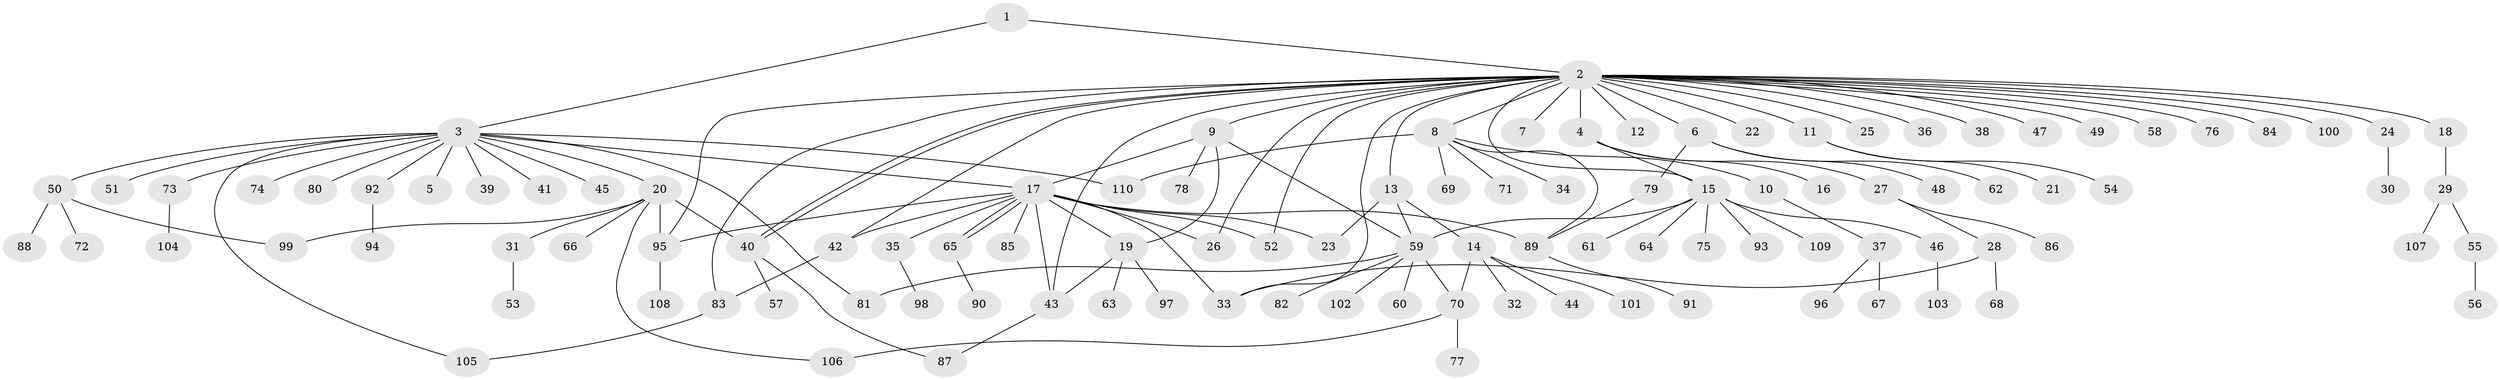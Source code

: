 // coarse degree distribution, {2: 0.17647058823529413, 29: 0.011764705882352941, 18: 0.011764705882352941, 5: 0.023529411764705882, 1: 0.5882352941176471, 3: 0.07058823529411765, 6: 0.011764705882352941, 4: 0.058823529411764705, 8: 0.011764705882352941, 16: 0.011764705882352941, 7: 0.011764705882352941, 10: 0.011764705882352941}
// Generated by graph-tools (version 1.1) at 2025/41/03/06/25 10:41:50]
// undirected, 110 vertices, 137 edges
graph export_dot {
graph [start="1"]
  node [color=gray90,style=filled];
  1;
  2;
  3;
  4;
  5;
  6;
  7;
  8;
  9;
  10;
  11;
  12;
  13;
  14;
  15;
  16;
  17;
  18;
  19;
  20;
  21;
  22;
  23;
  24;
  25;
  26;
  27;
  28;
  29;
  30;
  31;
  32;
  33;
  34;
  35;
  36;
  37;
  38;
  39;
  40;
  41;
  42;
  43;
  44;
  45;
  46;
  47;
  48;
  49;
  50;
  51;
  52;
  53;
  54;
  55;
  56;
  57;
  58;
  59;
  60;
  61;
  62;
  63;
  64;
  65;
  66;
  67;
  68;
  69;
  70;
  71;
  72;
  73;
  74;
  75;
  76;
  77;
  78;
  79;
  80;
  81;
  82;
  83;
  84;
  85;
  86;
  87;
  88;
  89;
  90;
  91;
  92;
  93;
  94;
  95;
  96;
  97;
  98;
  99;
  100;
  101;
  102;
  103;
  104;
  105;
  106;
  107;
  108;
  109;
  110;
  1 -- 2;
  1 -- 3;
  2 -- 4;
  2 -- 6;
  2 -- 7;
  2 -- 8;
  2 -- 9;
  2 -- 11;
  2 -- 12;
  2 -- 13;
  2 -- 15;
  2 -- 18;
  2 -- 22;
  2 -- 24;
  2 -- 25;
  2 -- 26;
  2 -- 33;
  2 -- 36;
  2 -- 38;
  2 -- 40;
  2 -- 40;
  2 -- 42;
  2 -- 43;
  2 -- 47;
  2 -- 49;
  2 -- 52;
  2 -- 58;
  2 -- 76;
  2 -- 83;
  2 -- 84;
  2 -- 95;
  2 -- 100;
  3 -- 5;
  3 -- 17;
  3 -- 20;
  3 -- 39;
  3 -- 41;
  3 -- 45;
  3 -- 50;
  3 -- 51;
  3 -- 73;
  3 -- 74;
  3 -- 80;
  3 -- 81;
  3 -- 92;
  3 -- 105;
  3 -- 110;
  4 -- 15;
  4 -- 16;
  4 -- 27;
  6 -- 48;
  6 -- 62;
  6 -- 79;
  8 -- 10;
  8 -- 34;
  8 -- 69;
  8 -- 71;
  8 -- 89;
  8 -- 110;
  9 -- 17;
  9 -- 19;
  9 -- 59;
  9 -- 78;
  10 -- 37;
  11 -- 21;
  11 -- 54;
  13 -- 14;
  13 -- 23;
  13 -- 59;
  14 -- 32;
  14 -- 44;
  14 -- 70;
  14 -- 101;
  15 -- 46;
  15 -- 59;
  15 -- 61;
  15 -- 64;
  15 -- 75;
  15 -- 93;
  15 -- 109;
  17 -- 19;
  17 -- 23;
  17 -- 26;
  17 -- 33;
  17 -- 35;
  17 -- 42;
  17 -- 43;
  17 -- 52;
  17 -- 65;
  17 -- 65;
  17 -- 85;
  17 -- 89;
  17 -- 95;
  18 -- 29;
  19 -- 43;
  19 -- 63;
  19 -- 97;
  20 -- 31;
  20 -- 40;
  20 -- 66;
  20 -- 95;
  20 -- 99;
  20 -- 106;
  24 -- 30;
  27 -- 28;
  27 -- 86;
  28 -- 33;
  28 -- 68;
  29 -- 55;
  29 -- 107;
  31 -- 53;
  35 -- 98;
  37 -- 67;
  37 -- 96;
  40 -- 57;
  40 -- 87;
  42 -- 83;
  43 -- 87;
  46 -- 103;
  50 -- 72;
  50 -- 88;
  50 -- 99;
  55 -- 56;
  59 -- 60;
  59 -- 70;
  59 -- 81;
  59 -- 82;
  59 -- 102;
  65 -- 90;
  70 -- 77;
  70 -- 106;
  73 -- 104;
  79 -- 89;
  83 -- 105;
  89 -- 91;
  92 -- 94;
  95 -- 108;
}
